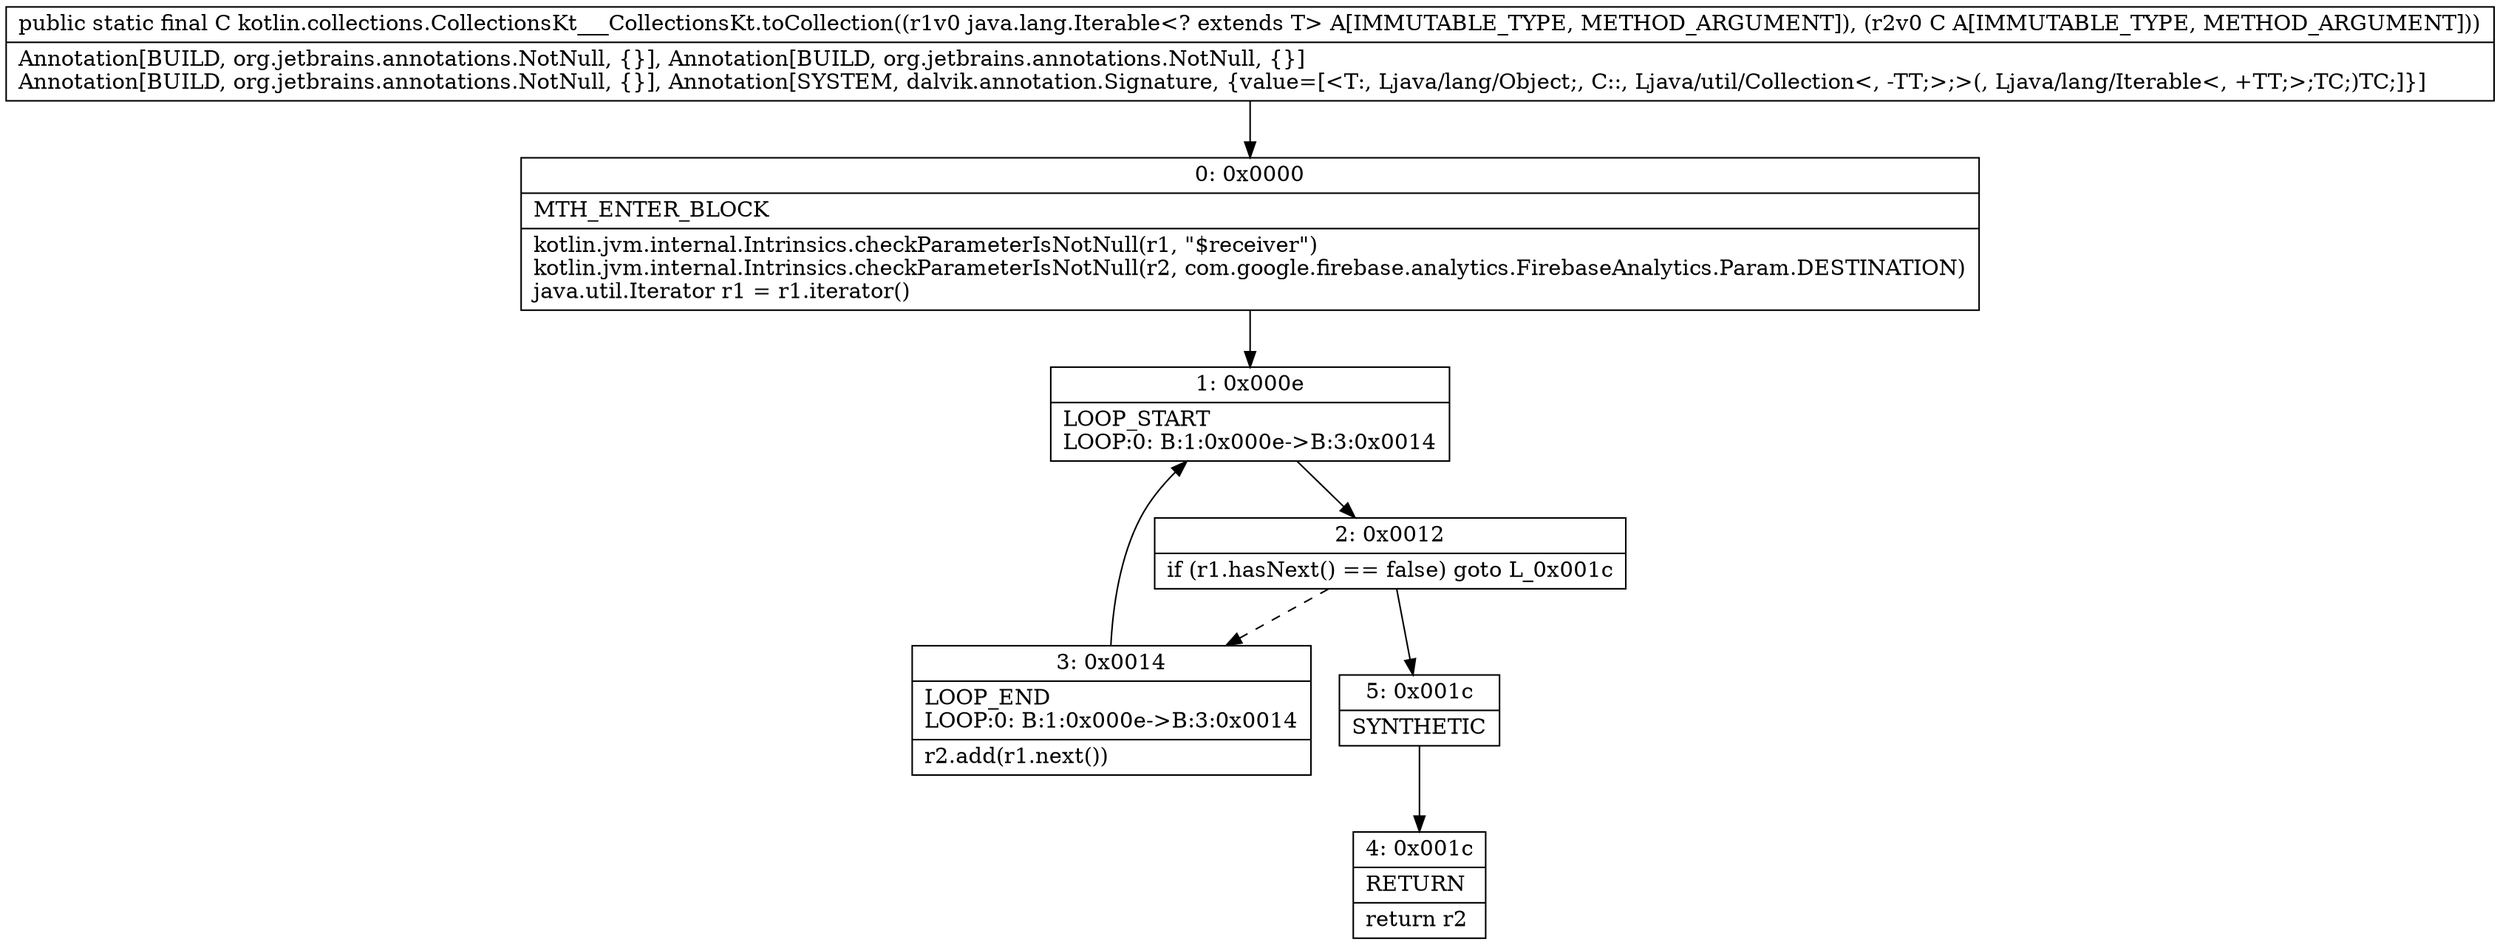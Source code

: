 digraph "CFG forkotlin.collections.CollectionsKt___CollectionsKt.toCollection(Ljava\/lang\/Iterable;Ljava\/util\/Collection;)Ljava\/util\/Collection;" {
Node_0 [shape=record,label="{0\:\ 0x0000|MTH_ENTER_BLOCK\l|kotlin.jvm.internal.Intrinsics.checkParameterIsNotNull(r1, \"$receiver\")\lkotlin.jvm.internal.Intrinsics.checkParameterIsNotNull(r2, com.google.firebase.analytics.FirebaseAnalytics.Param.DESTINATION)\ljava.util.Iterator r1 = r1.iterator()\l}"];
Node_1 [shape=record,label="{1\:\ 0x000e|LOOP_START\lLOOP:0: B:1:0x000e\-\>B:3:0x0014\l}"];
Node_2 [shape=record,label="{2\:\ 0x0012|if (r1.hasNext() == false) goto L_0x001c\l}"];
Node_3 [shape=record,label="{3\:\ 0x0014|LOOP_END\lLOOP:0: B:1:0x000e\-\>B:3:0x0014\l|r2.add(r1.next())\l}"];
Node_4 [shape=record,label="{4\:\ 0x001c|RETURN\l|return r2\l}"];
Node_5 [shape=record,label="{5\:\ 0x001c|SYNTHETIC\l}"];
MethodNode[shape=record,label="{public static final C kotlin.collections.CollectionsKt___CollectionsKt.toCollection((r1v0 java.lang.Iterable\<? extends T\> A[IMMUTABLE_TYPE, METHOD_ARGUMENT]), (r2v0 C A[IMMUTABLE_TYPE, METHOD_ARGUMENT]))  | Annotation[BUILD, org.jetbrains.annotations.NotNull, \{\}], Annotation[BUILD, org.jetbrains.annotations.NotNull, \{\}]\lAnnotation[BUILD, org.jetbrains.annotations.NotNull, \{\}], Annotation[SYSTEM, dalvik.annotation.Signature, \{value=[\<T:, Ljava\/lang\/Object;, C::, Ljava\/util\/Collection\<, \-TT;\>;\>(, Ljava\/lang\/Iterable\<, +TT;\>;TC;)TC;]\}]\l}"];
MethodNode -> Node_0;
Node_0 -> Node_1;
Node_1 -> Node_2;
Node_2 -> Node_3[style=dashed];
Node_2 -> Node_5;
Node_3 -> Node_1;
Node_5 -> Node_4;
}

